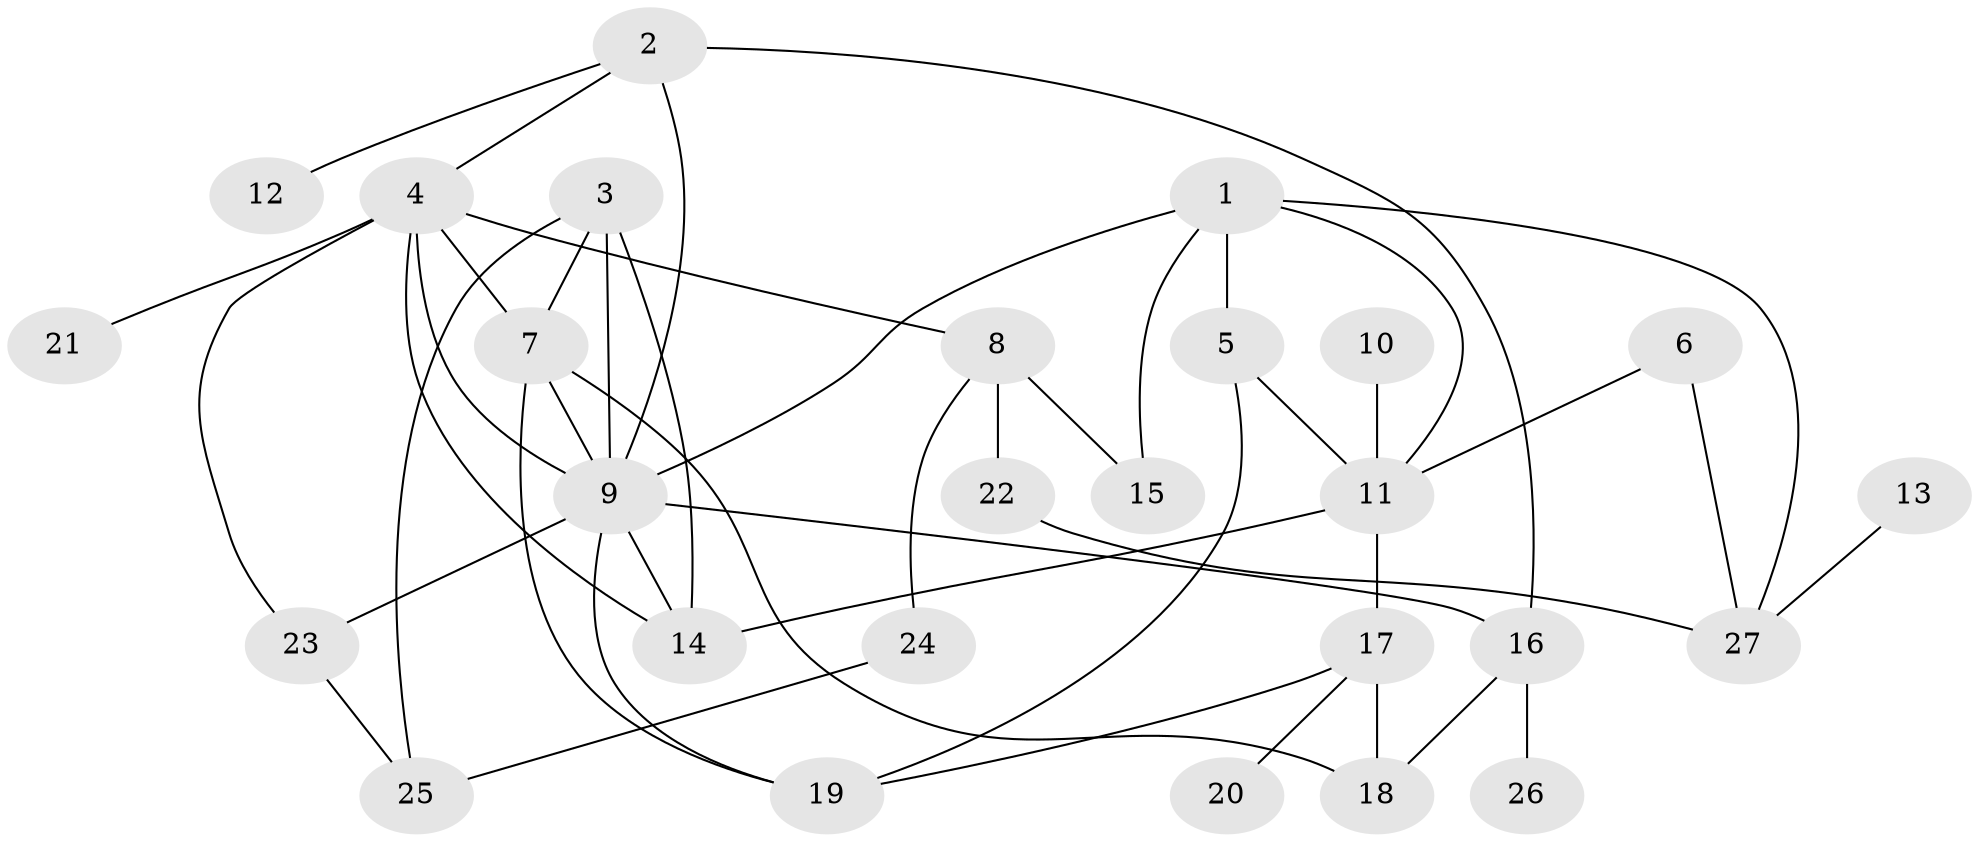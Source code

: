 // original degree distribution, {4: 0.12962962962962962, 6: 0.037037037037037035, 3: 0.12962962962962962, 5: 0.1111111111111111, 2: 0.42592592592592593, 1: 0.16666666666666666}
// Generated by graph-tools (version 1.1) at 2025/36/03/04/25 23:36:05]
// undirected, 27 vertices, 45 edges
graph export_dot {
  node [color=gray90,style=filled];
  1;
  2;
  3;
  4;
  5;
  6;
  7;
  8;
  9;
  10;
  11;
  12;
  13;
  14;
  15;
  16;
  17;
  18;
  19;
  20;
  21;
  22;
  23;
  24;
  25;
  26;
  27;
  1 -- 5 [weight=1.0];
  1 -- 9 [weight=1.0];
  1 -- 11 [weight=1.0];
  1 -- 15 [weight=1.0];
  1 -- 27 [weight=1.0];
  2 -- 4 [weight=1.0];
  2 -- 9 [weight=1.0];
  2 -- 12 [weight=1.0];
  2 -- 16 [weight=1.0];
  3 -- 7 [weight=1.0];
  3 -- 9 [weight=1.0];
  3 -- 14 [weight=1.0];
  3 -- 25 [weight=1.0];
  4 -- 7 [weight=1.0];
  4 -- 8 [weight=1.0];
  4 -- 9 [weight=1.0];
  4 -- 14 [weight=1.0];
  4 -- 21 [weight=1.0];
  4 -- 23 [weight=1.0];
  5 -- 11 [weight=1.0];
  5 -- 19 [weight=1.0];
  6 -- 11 [weight=1.0];
  6 -- 27 [weight=1.0];
  7 -- 9 [weight=1.0];
  7 -- 18 [weight=1.0];
  7 -- 19 [weight=1.0];
  8 -- 15 [weight=1.0];
  8 -- 22 [weight=1.0];
  8 -- 24 [weight=1.0];
  9 -- 14 [weight=1.0];
  9 -- 16 [weight=1.0];
  9 -- 19 [weight=1.0];
  9 -- 23 [weight=1.0];
  10 -- 11 [weight=1.0];
  11 -- 14 [weight=1.0];
  11 -- 17 [weight=1.0];
  13 -- 27 [weight=1.0];
  16 -- 18 [weight=1.0];
  16 -- 26 [weight=1.0];
  17 -- 18 [weight=1.0];
  17 -- 19 [weight=1.0];
  17 -- 20 [weight=1.0];
  22 -- 27 [weight=1.0];
  23 -- 25 [weight=1.0];
  24 -- 25 [weight=1.0];
}

